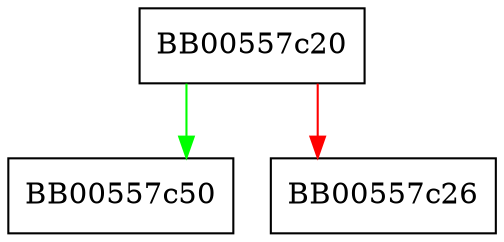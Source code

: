 digraph OSSL_CMP_CTX_reset_geninfo_ITAVs {
  node [shape="box"];
  graph [splines=ortho];
  BB00557c20 -> BB00557c50 [color="green"];
  BB00557c20 -> BB00557c26 [color="red"];
}